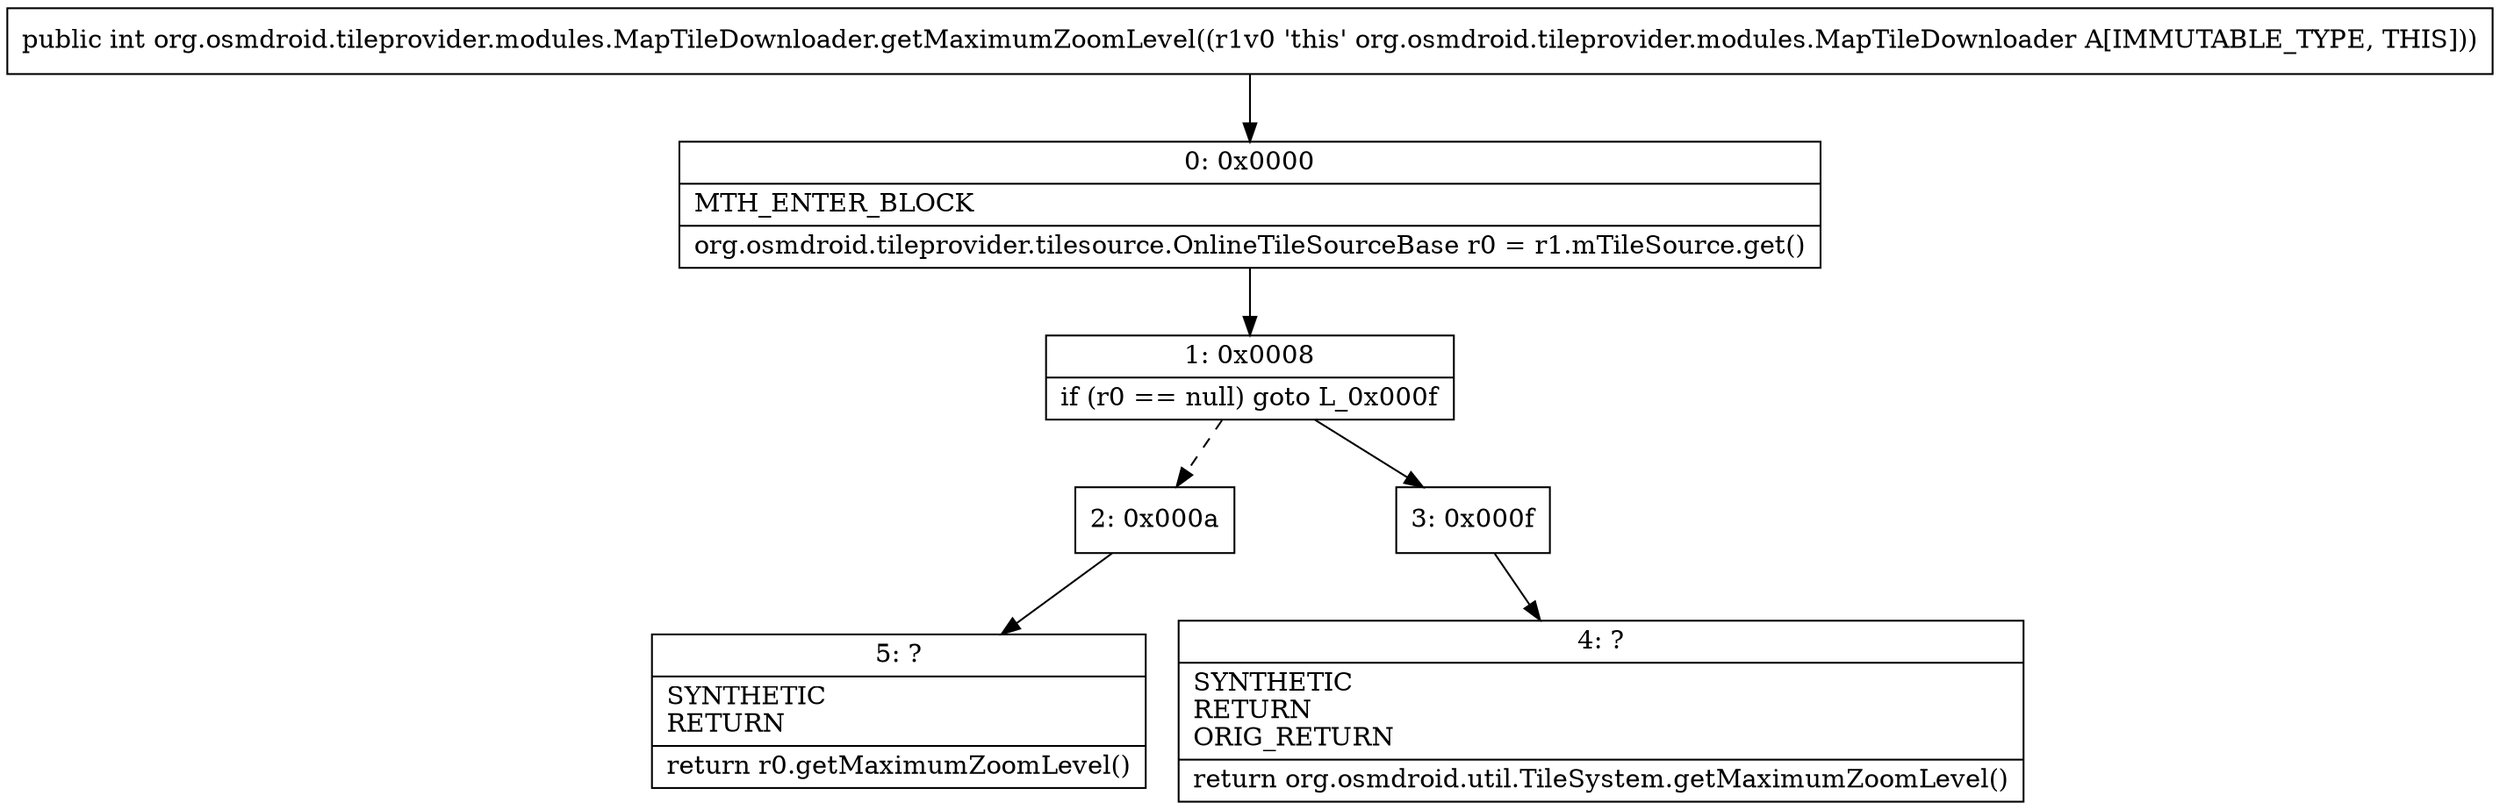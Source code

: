 digraph "CFG fororg.osmdroid.tileprovider.modules.MapTileDownloader.getMaximumZoomLevel()I" {
Node_0 [shape=record,label="{0\:\ 0x0000|MTH_ENTER_BLOCK\l|org.osmdroid.tileprovider.tilesource.OnlineTileSourceBase r0 = r1.mTileSource.get()\l}"];
Node_1 [shape=record,label="{1\:\ 0x0008|if (r0 == null) goto L_0x000f\l}"];
Node_2 [shape=record,label="{2\:\ 0x000a}"];
Node_3 [shape=record,label="{3\:\ 0x000f}"];
Node_4 [shape=record,label="{4\:\ ?|SYNTHETIC\lRETURN\lORIG_RETURN\l|return org.osmdroid.util.TileSystem.getMaximumZoomLevel()\l}"];
Node_5 [shape=record,label="{5\:\ ?|SYNTHETIC\lRETURN\l|return r0.getMaximumZoomLevel()\l}"];
MethodNode[shape=record,label="{public int org.osmdroid.tileprovider.modules.MapTileDownloader.getMaximumZoomLevel((r1v0 'this' org.osmdroid.tileprovider.modules.MapTileDownloader A[IMMUTABLE_TYPE, THIS])) }"];
MethodNode -> Node_0;
Node_0 -> Node_1;
Node_1 -> Node_2[style=dashed];
Node_1 -> Node_3;
Node_2 -> Node_5;
Node_3 -> Node_4;
}

